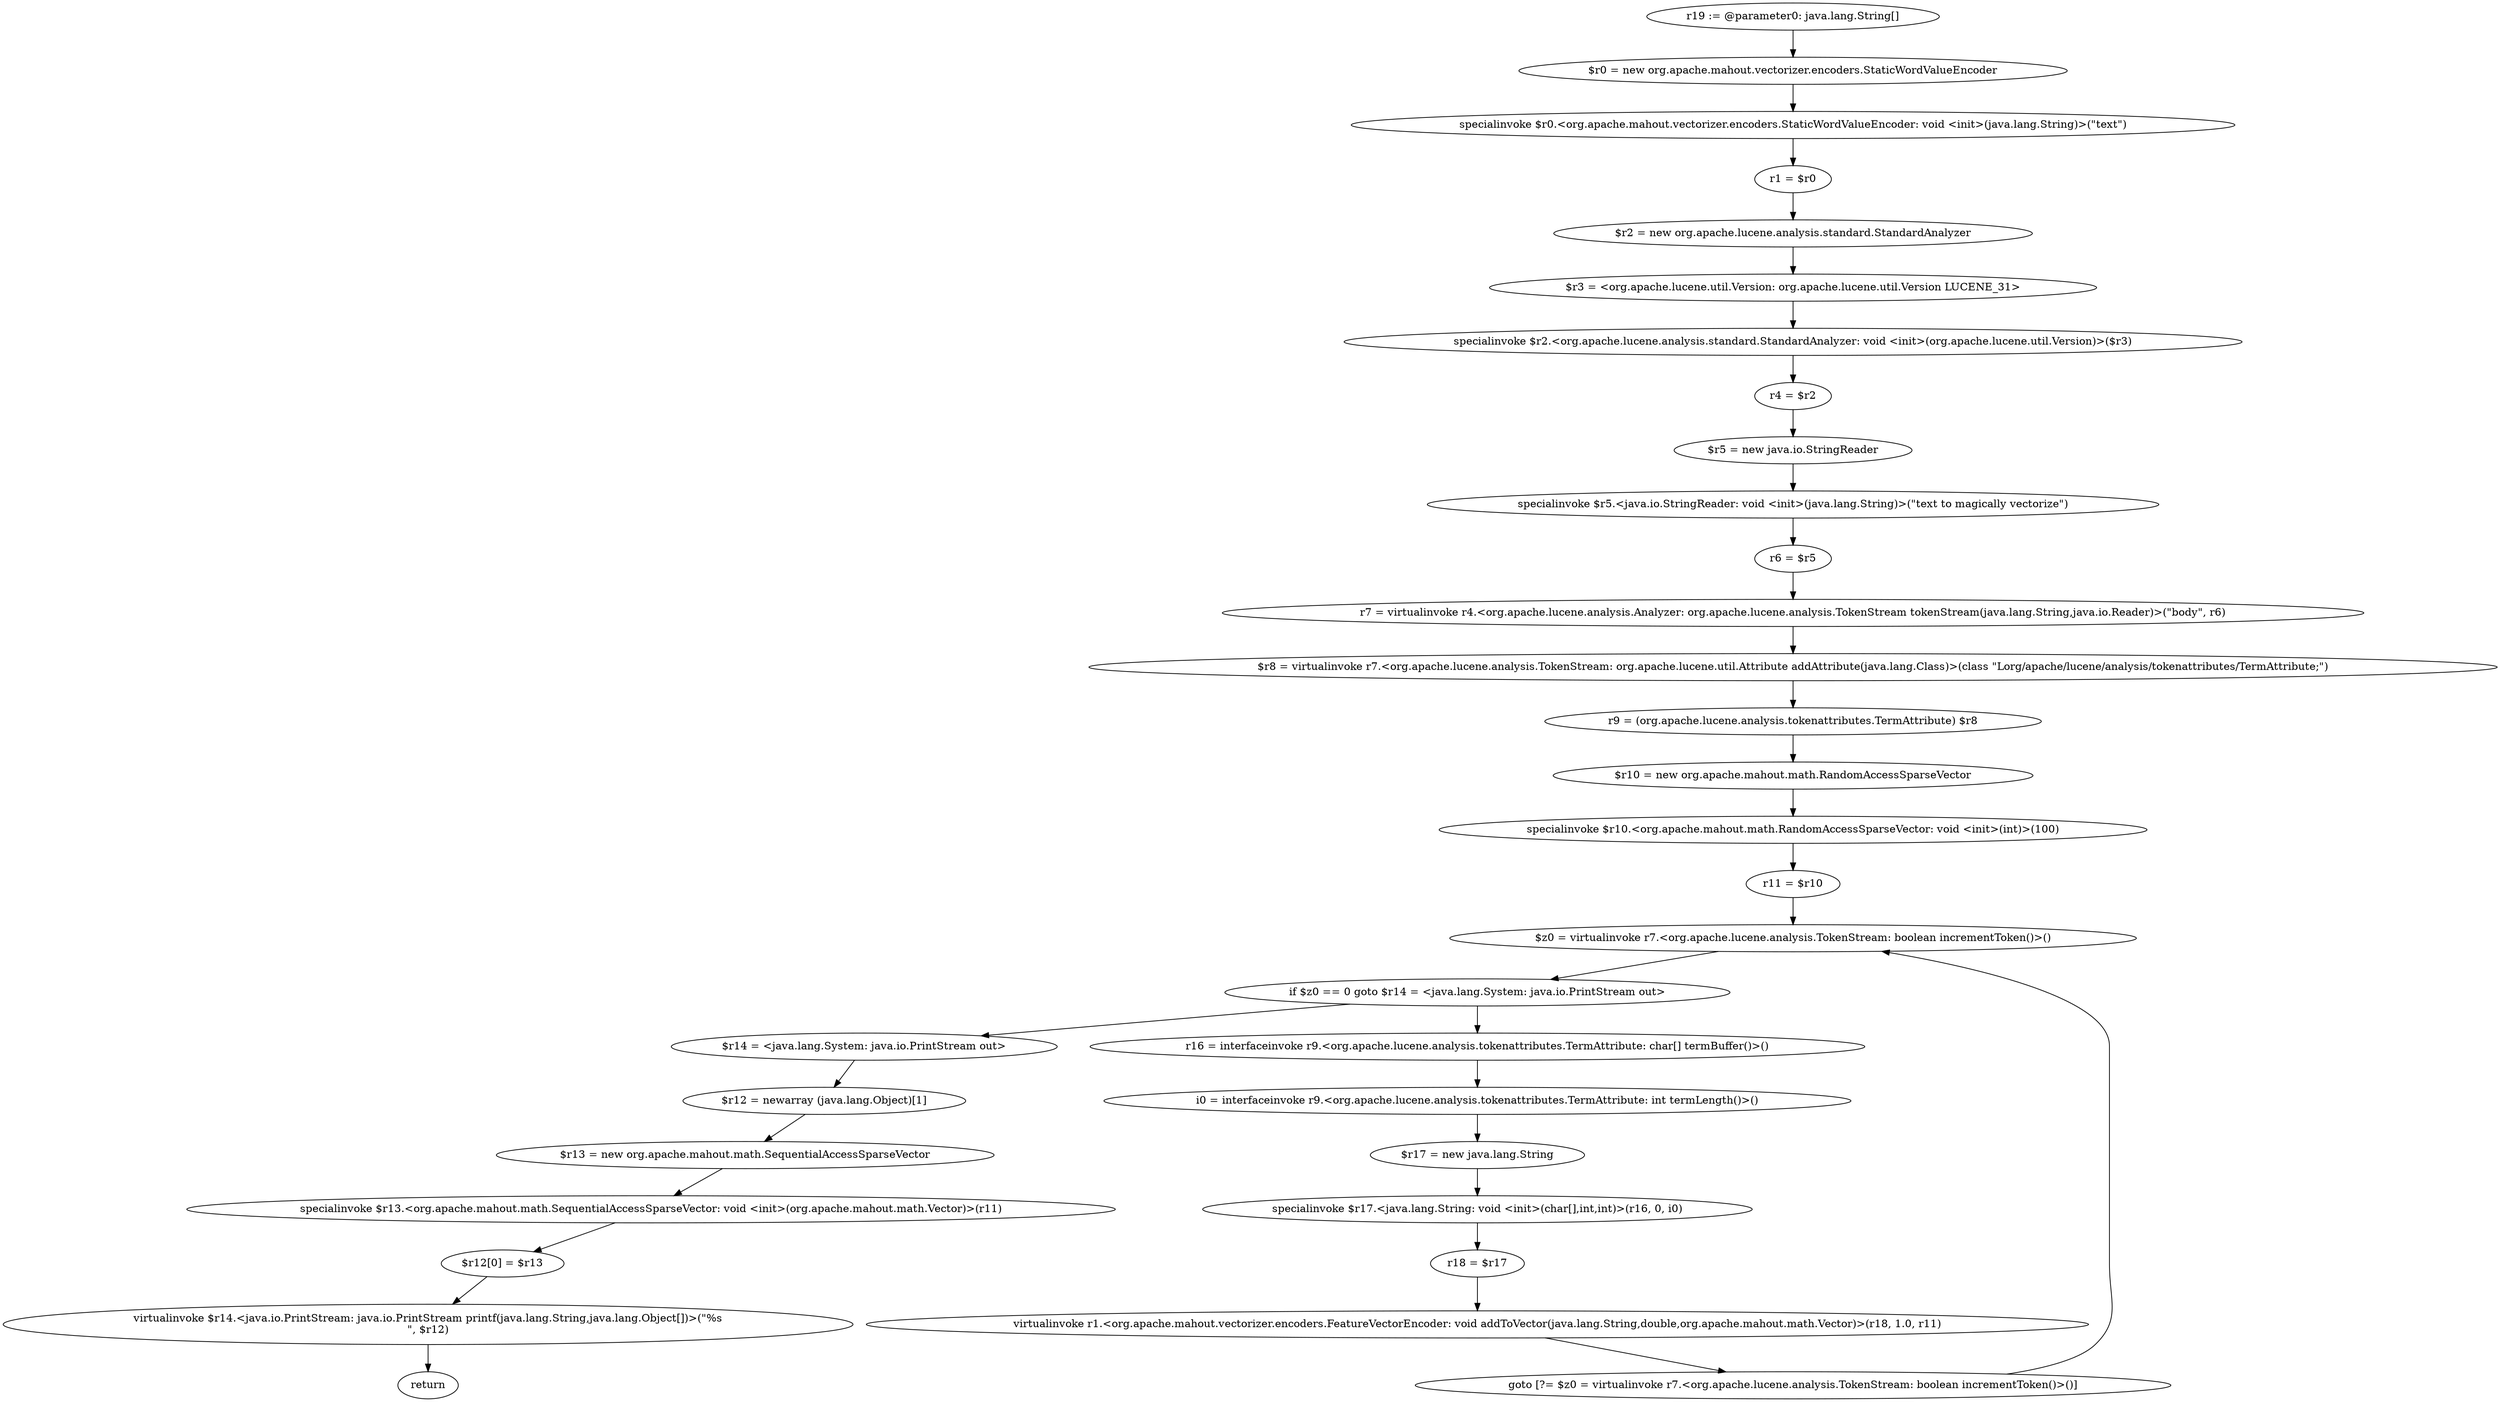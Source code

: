 digraph "unitGraph" {
    "r19 := @parameter0: java.lang.String[]"
    "$r0 = new org.apache.mahout.vectorizer.encoders.StaticWordValueEncoder"
    "specialinvoke $r0.<org.apache.mahout.vectorizer.encoders.StaticWordValueEncoder: void <init>(java.lang.String)>(\"text\")"
    "r1 = $r0"
    "$r2 = new org.apache.lucene.analysis.standard.StandardAnalyzer"
    "$r3 = <org.apache.lucene.util.Version: org.apache.lucene.util.Version LUCENE_31>"
    "specialinvoke $r2.<org.apache.lucene.analysis.standard.StandardAnalyzer: void <init>(org.apache.lucene.util.Version)>($r3)"
    "r4 = $r2"
    "$r5 = new java.io.StringReader"
    "specialinvoke $r5.<java.io.StringReader: void <init>(java.lang.String)>(\"text to magically vectorize\")"
    "r6 = $r5"
    "r7 = virtualinvoke r4.<org.apache.lucene.analysis.Analyzer: org.apache.lucene.analysis.TokenStream tokenStream(java.lang.String,java.io.Reader)>(\"body\", r6)"
    "$r8 = virtualinvoke r7.<org.apache.lucene.analysis.TokenStream: org.apache.lucene.util.Attribute addAttribute(java.lang.Class)>(class \"Lorg/apache/lucene/analysis/tokenattributes/TermAttribute;\")"
    "r9 = (org.apache.lucene.analysis.tokenattributes.TermAttribute) $r8"
    "$r10 = new org.apache.mahout.math.RandomAccessSparseVector"
    "specialinvoke $r10.<org.apache.mahout.math.RandomAccessSparseVector: void <init>(int)>(100)"
    "r11 = $r10"
    "$z0 = virtualinvoke r7.<org.apache.lucene.analysis.TokenStream: boolean incrementToken()>()"
    "if $z0 == 0 goto $r14 = <java.lang.System: java.io.PrintStream out>"
    "r16 = interfaceinvoke r9.<org.apache.lucene.analysis.tokenattributes.TermAttribute: char[] termBuffer()>()"
    "i0 = interfaceinvoke r9.<org.apache.lucene.analysis.tokenattributes.TermAttribute: int termLength()>()"
    "$r17 = new java.lang.String"
    "specialinvoke $r17.<java.lang.String: void <init>(char[],int,int)>(r16, 0, i0)"
    "r18 = $r17"
    "virtualinvoke r1.<org.apache.mahout.vectorizer.encoders.FeatureVectorEncoder: void addToVector(java.lang.String,double,org.apache.mahout.math.Vector)>(r18, 1.0, r11)"
    "goto [?= $z0 = virtualinvoke r7.<org.apache.lucene.analysis.TokenStream: boolean incrementToken()>()]"
    "$r14 = <java.lang.System: java.io.PrintStream out>"
    "$r12 = newarray (java.lang.Object)[1]"
    "$r13 = new org.apache.mahout.math.SequentialAccessSparseVector"
    "specialinvoke $r13.<org.apache.mahout.math.SequentialAccessSparseVector: void <init>(org.apache.mahout.math.Vector)>(r11)"
    "$r12[0] = $r13"
    "virtualinvoke $r14.<java.io.PrintStream: java.io.PrintStream printf(java.lang.String,java.lang.Object[])>(\"%s\n\", $r12)"
    "return"
    "r19 := @parameter0: java.lang.String[]"->"$r0 = new org.apache.mahout.vectorizer.encoders.StaticWordValueEncoder";
    "$r0 = new org.apache.mahout.vectorizer.encoders.StaticWordValueEncoder"->"specialinvoke $r0.<org.apache.mahout.vectorizer.encoders.StaticWordValueEncoder: void <init>(java.lang.String)>(\"text\")";
    "specialinvoke $r0.<org.apache.mahout.vectorizer.encoders.StaticWordValueEncoder: void <init>(java.lang.String)>(\"text\")"->"r1 = $r0";
    "r1 = $r0"->"$r2 = new org.apache.lucene.analysis.standard.StandardAnalyzer";
    "$r2 = new org.apache.lucene.analysis.standard.StandardAnalyzer"->"$r3 = <org.apache.lucene.util.Version: org.apache.lucene.util.Version LUCENE_31>";
    "$r3 = <org.apache.lucene.util.Version: org.apache.lucene.util.Version LUCENE_31>"->"specialinvoke $r2.<org.apache.lucene.analysis.standard.StandardAnalyzer: void <init>(org.apache.lucene.util.Version)>($r3)";
    "specialinvoke $r2.<org.apache.lucene.analysis.standard.StandardAnalyzer: void <init>(org.apache.lucene.util.Version)>($r3)"->"r4 = $r2";
    "r4 = $r2"->"$r5 = new java.io.StringReader";
    "$r5 = new java.io.StringReader"->"specialinvoke $r5.<java.io.StringReader: void <init>(java.lang.String)>(\"text to magically vectorize\")";
    "specialinvoke $r5.<java.io.StringReader: void <init>(java.lang.String)>(\"text to magically vectorize\")"->"r6 = $r5";
    "r6 = $r5"->"r7 = virtualinvoke r4.<org.apache.lucene.analysis.Analyzer: org.apache.lucene.analysis.TokenStream tokenStream(java.lang.String,java.io.Reader)>(\"body\", r6)";
    "r7 = virtualinvoke r4.<org.apache.lucene.analysis.Analyzer: org.apache.lucene.analysis.TokenStream tokenStream(java.lang.String,java.io.Reader)>(\"body\", r6)"->"$r8 = virtualinvoke r7.<org.apache.lucene.analysis.TokenStream: org.apache.lucene.util.Attribute addAttribute(java.lang.Class)>(class \"Lorg/apache/lucene/analysis/tokenattributes/TermAttribute;\")";
    "$r8 = virtualinvoke r7.<org.apache.lucene.analysis.TokenStream: org.apache.lucene.util.Attribute addAttribute(java.lang.Class)>(class \"Lorg/apache/lucene/analysis/tokenattributes/TermAttribute;\")"->"r9 = (org.apache.lucene.analysis.tokenattributes.TermAttribute) $r8";
    "r9 = (org.apache.lucene.analysis.tokenattributes.TermAttribute) $r8"->"$r10 = new org.apache.mahout.math.RandomAccessSparseVector";
    "$r10 = new org.apache.mahout.math.RandomAccessSparseVector"->"specialinvoke $r10.<org.apache.mahout.math.RandomAccessSparseVector: void <init>(int)>(100)";
    "specialinvoke $r10.<org.apache.mahout.math.RandomAccessSparseVector: void <init>(int)>(100)"->"r11 = $r10";
    "r11 = $r10"->"$z0 = virtualinvoke r7.<org.apache.lucene.analysis.TokenStream: boolean incrementToken()>()";
    "$z0 = virtualinvoke r7.<org.apache.lucene.analysis.TokenStream: boolean incrementToken()>()"->"if $z0 == 0 goto $r14 = <java.lang.System: java.io.PrintStream out>";
    "if $z0 == 0 goto $r14 = <java.lang.System: java.io.PrintStream out>"->"r16 = interfaceinvoke r9.<org.apache.lucene.analysis.tokenattributes.TermAttribute: char[] termBuffer()>()";
    "if $z0 == 0 goto $r14 = <java.lang.System: java.io.PrintStream out>"->"$r14 = <java.lang.System: java.io.PrintStream out>";
    "r16 = interfaceinvoke r9.<org.apache.lucene.analysis.tokenattributes.TermAttribute: char[] termBuffer()>()"->"i0 = interfaceinvoke r9.<org.apache.lucene.analysis.tokenattributes.TermAttribute: int termLength()>()";
    "i0 = interfaceinvoke r9.<org.apache.lucene.analysis.tokenattributes.TermAttribute: int termLength()>()"->"$r17 = new java.lang.String";
    "$r17 = new java.lang.String"->"specialinvoke $r17.<java.lang.String: void <init>(char[],int,int)>(r16, 0, i0)";
    "specialinvoke $r17.<java.lang.String: void <init>(char[],int,int)>(r16, 0, i0)"->"r18 = $r17";
    "r18 = $r17"->"virtualinvoke r1.<org.apache.mahout.vectorizer.encoders.FeatureVectorEncoder: void addToVector(java.lang.String,double,org.apache.mahout.math.Vector)>(r18, 1.0, r11)";
    "virtualinvoke r1.<org.apache.mahout.vectorizer.encoders.FeatureVectorEncoder: void addToVector(java.lang.String,double,org.apache.mahout.math.Vector)>(r18, 1.0, r11)"->"goto [?= $z0 = virtualinvoke r7.<org.apache.lucene.analysis.TokenStream: boolean incrementToken()>()]";
    "goto [?= $z0 = virtualinvoke r7.<org.apache.lucene.analysis.TokenStream: boolean incrementToken()>()]"->"$z0 = virtualinvoke r7.<org.apache.lucene.analysis.TokenStream: boolean incrementToken()>()";
    "$r14 = <java.lang.System: java.io.PrintStream out>"->"$r12 = newarray (java.lang.Object)[1]";
    "$r12 = newarray (java.lang.Object)[1]"->"$r13 = new org.apache.mahout.math.SequentialAccessSparseVector";
    "$r13 = new org.apache.mahout.math.SequentialAccessSparseVector"->"specialinvoke $r13.<org.apache.mahout.math.SequentialAccessSparseVector: void <init>(org.apache.mahout.math.Vector)>(r11)";
    "specialinvoke $r13.<org.apache.mahout.math.SequentialAccessSparseVector: void <init>(org.apache.mahout.math.Vector)>(r11)"->"$r12[0] = $r13";
    "$r12[0] = $r13"->"virtualinvoke $r14.<java.io.PrintStream: java.io.PrintStream printf(java.lang.String,java.lang.Object[])>(\"%s\n\", $r12)";
    "virtualinvoke $r14.<java.io.PrintStream: java.io.PrintStream printf(java.lang.String,java.lang.Object[])>(\"%s\n\", $r12)"->"return";
}
